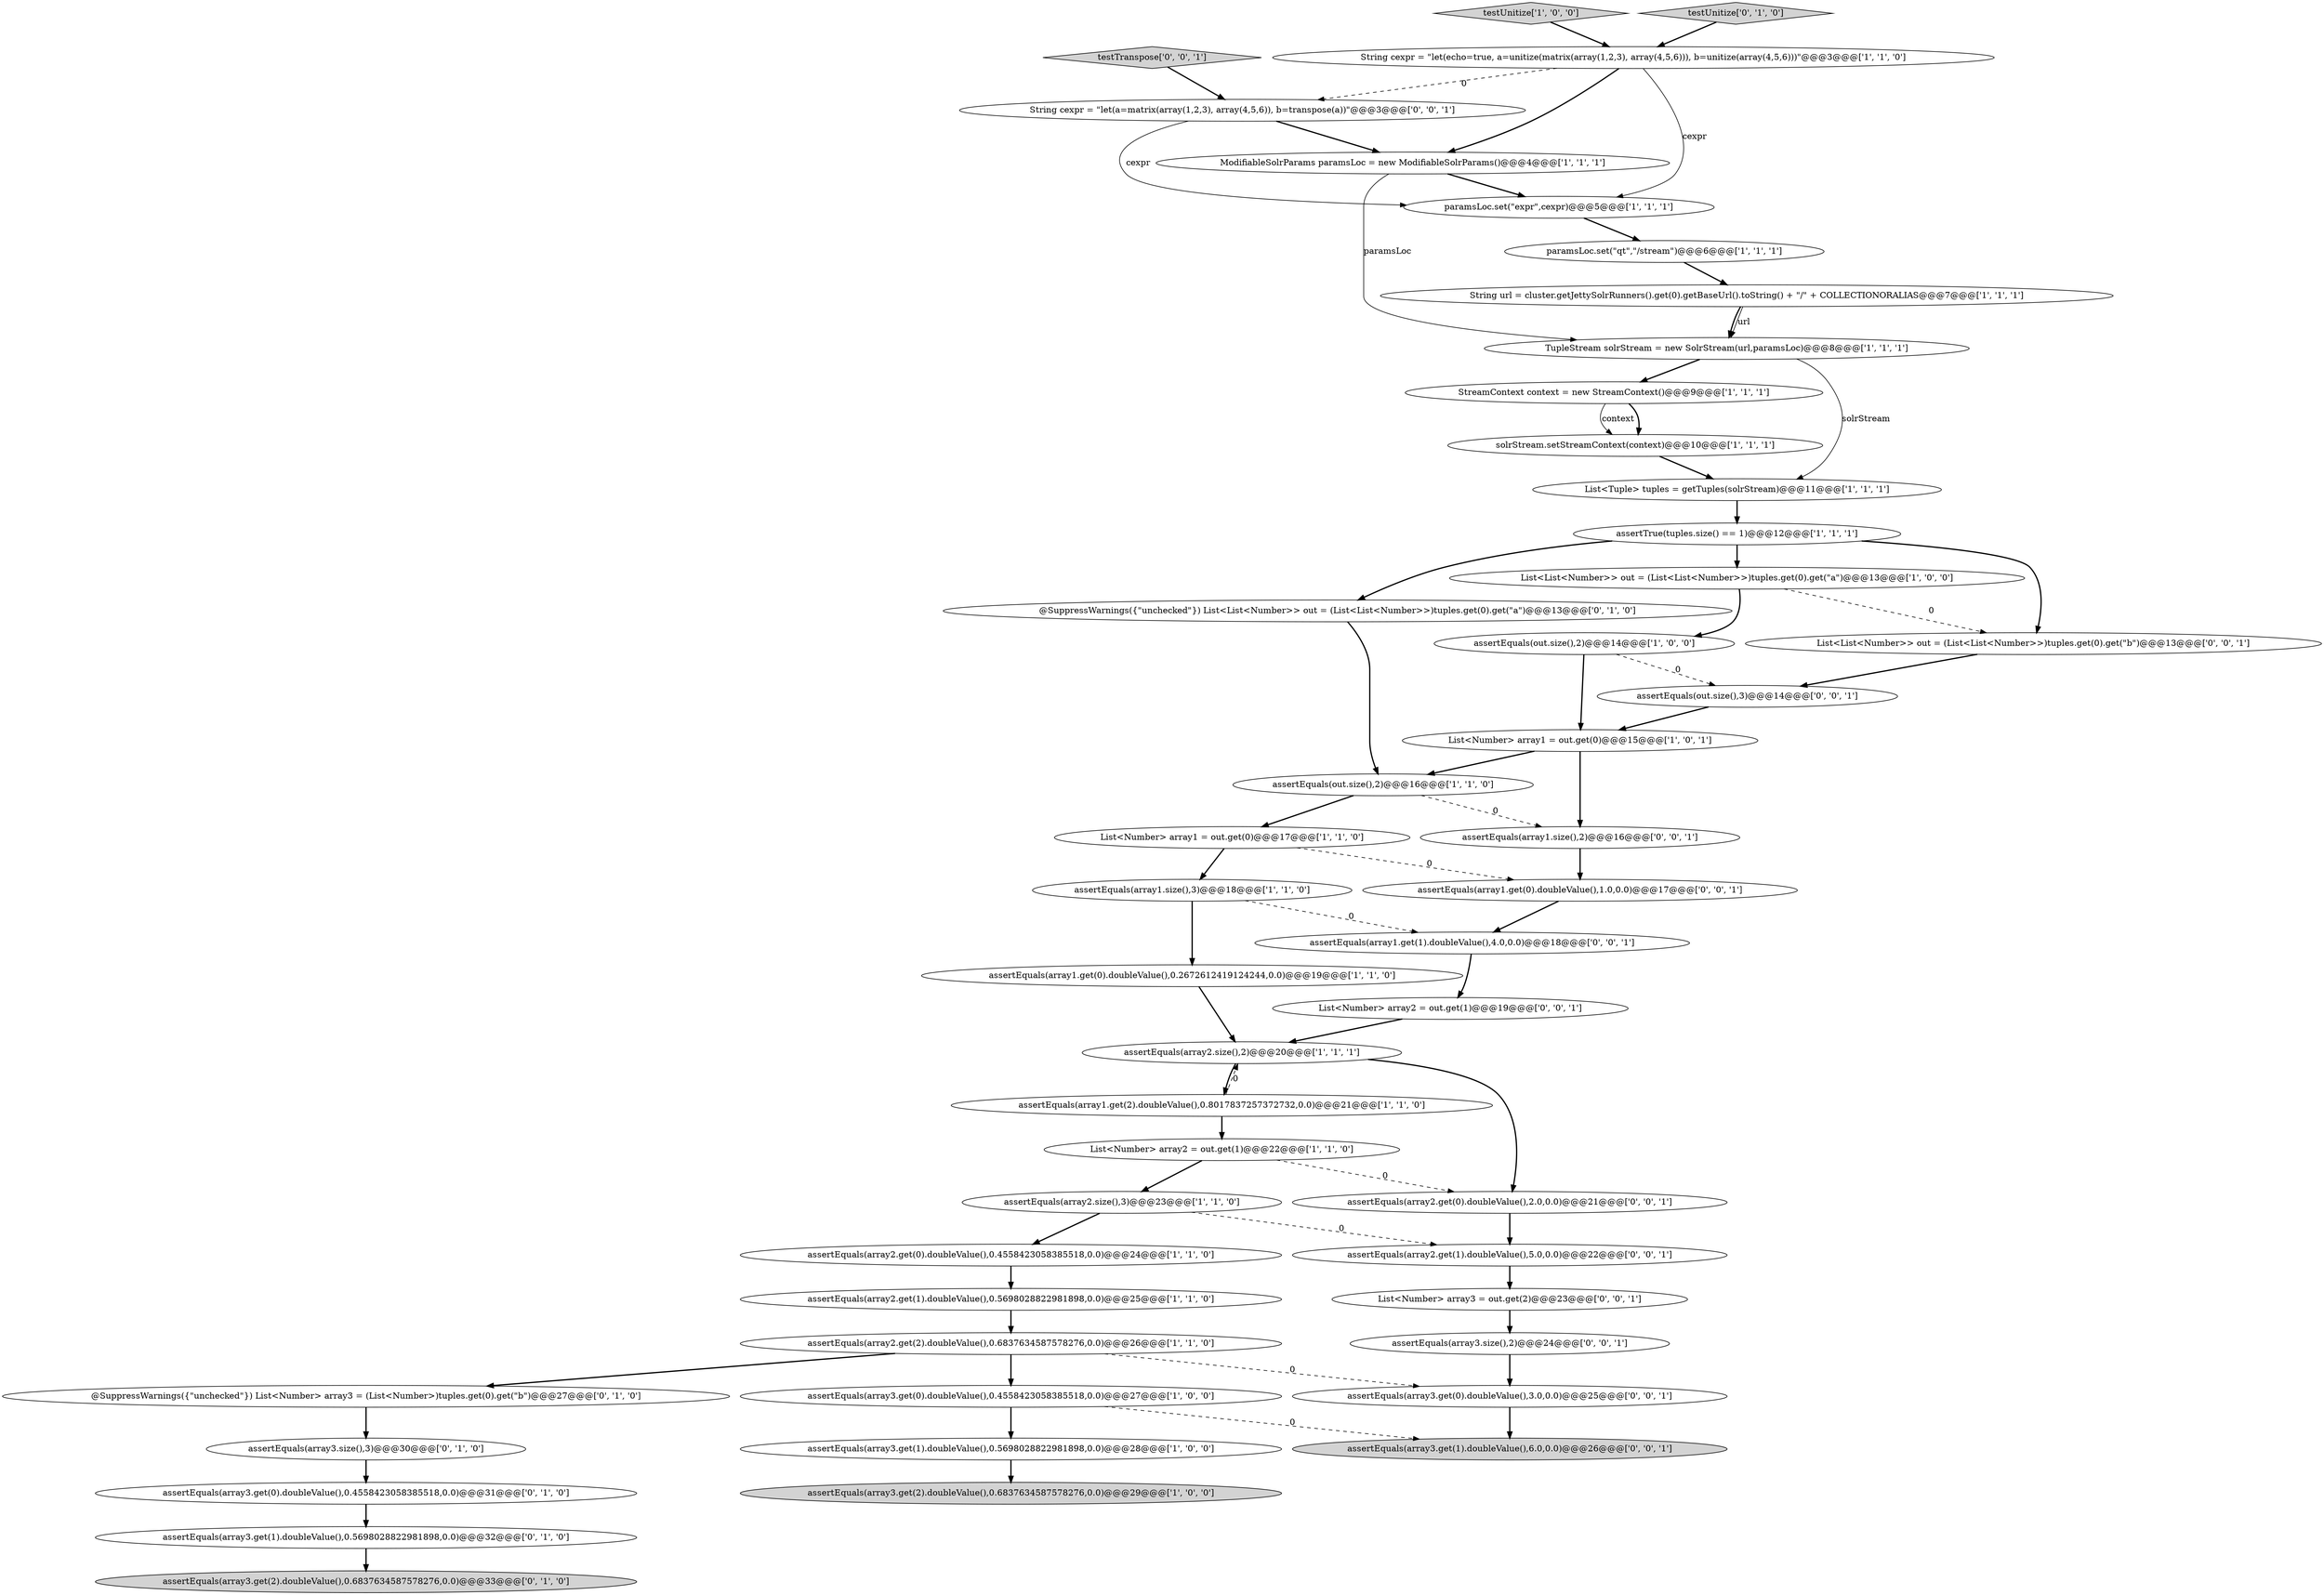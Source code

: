 digraph {
12 [style = filled, label = "assertEquals(array2.get(1).doubleValue(),0.5698028822981898,0.0)@@@25@@@['1', '1', '0']", fillcolor = white, shape = ellipse image = "AAA0AAABBB1BBB"];
9 [style = filled, label = "testUnitize['1', '0', '0']", fillcolor = lightgray, shape = diamond image = "AAA0AAABBB1BBB"];
40 [style = filled, label = "assertEquals(array1.get(1).doubleValue(),4.0,0.0)@@@18@@@['0', '0', '1']", fillcolor = white, shape = ellipse image = "AAA0AAABBB3BBB"];
3 [style = filled, label = "assertEquals(array3.get(2).doubleValue(),0.6837634587578276,0.0)@@@29@@@['1', '0', '0']", fillcolor = lightgray, shape = ellipse image = "AAA0AAABBB1BBB"];
7 [style = filled, label = "assertEquals(array2.size(),2)@@@20@@@['1', '1', '1']", fillcolor = white, shape = ellipse image = "AAA0AAABBB1BBB"];
14 [style = filled, label = "StreamContext context = new StreamContext()@@@9@@@['1', '1', '1']", fillcolor = white, shape = ellipse image = "AAA0AAABBB1BBB"];
24 [style = filled, label = "ModifiableSolrParams paramsLoc = new ModifiableSolrParams()@@@4@@@['1', '1', '1']", fillcolor = white, shape = ellipse image = "AAA0AAABBB1BBB"];
42 [style = filled, label = "assertEquals(array2.get(1).doubleValue(),5.0,0.0)@@@22@@@['0', '0', '1']", fillcolor = white, shape = ellipse image = "AAA0AAABBB3BBB"];
48 [style = filled, label = "assertEquals(array3.size(),2)@@@24@@@['0', '0', '1']", fillcolor = white, shape = ellipse image = "AAA0AAABBB3BBB"];
19 [style = filled, label = "solrStream.setStreamContext(context)@@@10@@@['1', '1', '1']", fillcolor = white, shape = ellipse image = "AAA0AAABBB1BBB"];
30 [style = filled, label = "assertEquals(array3.get(2).doubleValue(),0.6837634587578276,0.0)@@@33@@@['0', '1', '0']", fillcolor = lightgray, shape = ellipse image = "AAA0AAABBB2BBB"];
6 [style = filled, label = "paramsLoc.set(\"expr\",cexpr)@@@5@@@['1', '1', '1']", fillcolor = white, shape = ellipse image = "AAA0AAABBB1BBB"];
44 [style = filled, label = "testTranspose['0', '0', '1']", fillcolor = lightgray, shape = diamond image = "AAA0AAABBB3BBB"];
26 [style = filled, label = "assertEquals(array3.get(0).doubleValue(),0.4558423058385518,0.0)@@@27@@@['1', '0', '0']", fillcolor = white, shape = ellipse image = "AAA0AAABBB1BBB"];
18 [style = filled, label = "List<Number> array1 = out.get(0)@@@17@@@['1', '1', '0']", fillcolor = white, shape = ellipse image = "AAA0AAABBB1BBB"];
36 [style = filled, label = "String cexpr = \"let(a=matrix(array(1,2,3), array(4,5,6)), b=transpose(a))\"@@@3@@@['0', '0', '1']", fillcolor = white, shape = ellipse image = "AAA0AAABBB3BBB"];
41 [style = filled, label = "assertEquals(array3.get(0).doubleValue(),3.0,0.0)@@@25@@@['0', '0', '1']", fillcolor = white, shape = ellipse image = "AAA0AAABBB3BBB"];
31 [style = filled, label = "@SuppressWarnings({\"unchecked\"}) List<List<Number>> out = (List<List<Number>>)tuples.get(0).get(\"a\")@@@13@@@['0', '1', '0']", fillcolor = white, shape = ellipse image = "AAA0AAABBB2BBB"];
43 [style = filled, label = "List<List<Number>> out = (List<List<Number>>)tuples.get(0).get(\"b\")@@@13@@@['0', '0', '1']", fillcolor = white, shape = ellipse image = "AAA0AAABBB3BBB"];
32 [style = filled, label = "@SuppressWarnings({\"unchecked\"}) List<Number> array3 = (List<Number>)tuples.get(0).get(\"b\")@@@27@@@['0', '1', '0']", fillcolor = white, shape = ellipse image = "AAA0AAABBB2BBB"];
25 [style = filled, label = "assertEquals(array1.get(2).doubleValue(),0.8017837257372732,0.0)@@@21@@@['1', '1', '0']", fillcolor = white, shape = ellipse image = "AAA0AAABBB1BBB"];
21 [style = filled, label = "assertEquals(out.size(),2)@@@16@@@['1', '1', '0']", fillcolor = white, shape = ellipse image = "AAA0AAABBB1BBB"];
13 [style = filled, label = "List<Number> array2 = out.get(1)@@@22@@@['1', '1', '0']", fillcolor = white, shape = ellipse image = "AAA0AAABBB1BBB"];
8 [style = filled, label = "List<List<Number>> out = (List<List<Number>>)tuples.get(0).get(\"a\")@@@13@@@['1', '0', '0']", fillcolor = white, shape = ellipse image = "AAA0AAABBB1BBB"];
46 [style = filled, label = "List<Number> array3 = out.get(2)@@@23@@@['0', '0', '1']", fillcolor = white, shape = ellipse image = "AAA0AAABBB3BBB"];
34 [style = filled, label = "assertEquals(array3.get(1).doubleValue(),0.5698028822981898,0.0)@@@32@@@['0', '1', '0']", fillcolor = white, shape = ellipse image = "AAA0AAABBB2BBB"];
38 [style = filled, label = "List<Number> array2 = out.get(1)@@@19@@@['0', '0', '1']", fillcolor = white, shape = ellipse image = "AAA0AAABBB3BBB"];
29 [style = filled, label = "assertEquals(array3.get(0).doubleValue(),0.4558423058385518,0.0)@@@31@@@['0', '1', '0']", fillcolor = white, shape = ellipse image = "AAA0AAABBB2BBB"];
10 [style = filled, label = "assertEquals(array2.get(0).doubleValue(),0.4558423058385518,0.0)@@@24@@@['1', '1', '0']", fillcolor = white, shape = ellipse image = "AAA0AAABBB1BBB"];
11 [style = filled, label = "assertEquals(array3.get(1).doubleValue(),0.5698028822981898,0.0)@@@28@@@['1', '0', '0']", fillcolor = white, shape = ellipse image = "AAA0AAABBB1BBB"];
33 [style = filled, label = "testUnitize['0', '1', '0']", fillcolor = lightgray, shape = diamond image = "AAA0AAABBB2BBB"];
37 [style = filled, label = "assertEquals(array2.get(0).doubleValue(),2.0,0.0)@@@21@@@['0', '0', '1']", fillcolor = white, shape = ellipse image = "AAA0AAABBB3BBB"];
47 [style = filled, label = "assertEquals(array3.get(1).doubleValue(),6.0,0.0)@@@26@@@['0', '0', '1']", fillcolor = lightgray, shape = ellipse image = "AAA0AAABBB3BBB"];
15 [style = filled, label = "assertEquals(array2.size(),3)@@@23@@@['1', '1', '0']", fillcolor = white, shape = ellipse image = "AAA0AAABBB1BBB"];
2 [style = filled, label = "assertEquals(array1.size(),3)@@@18@@@['1', '1', '0']", fillcolor = white, shape = ellipse image = "AAA0AAABBB1BBB"];
45 [style = filled, label = "assertEquals(array1.get(0).doubleValue(),1.0,0.0)@@@17@@@['0', '0', '1']", fillcolor = white, shape = ellipse image = "AAA0AAABBB3BBB"];
20 [style = filled, label = "assertEquals(array1.get(0).doubleValue(),0.2672612419124244,0.0)@@@19@@@['1', '1', '0']", fillcolor = white, shape = ellipse image = "AAA0AAABBB1BBB"];
22 [style = filled, label = "String url = cluster.getJettySolrRunners().get(0).getBaseUrl().toString() + \"/\" + COLLECTIONORALIAS@@@7@@@['1', '1', '1']", fillcolor = white, shape = ellipse image = "AAA0AAABBB1BBB"];
27 [style = filled, label = "List<Tuple> tuples = getTuples(solrStream)@@@11@@@['1', '1', '1']", fillcolor = white, shape = ellipse image = "AAA0AAABBB1BBB"];
28 [style = filled, label = "assertEquals(array3.size(),3)@@@30@@@['0', '1', '0']", fillcolor = white, shape = ellipse image = "AAA0AAABBB2BBB"];
1 [style = filled, label = "List<Number> array1 = out.get(0)@@@15@@@['1', '0', '1']", fillcolor = white, shape = ellipse image = "AAA0AAABBB1BBB"];
0 [style = filled, label = "paramsLoc.set(\"qt\",\"/stream\")@@@6@@@['1', '1', '1']", fillcolor = white, shape = ellipse image = "AAA0AAABBB1BBB"];
16 [style = filled, label = "TupleStream solrStream = new SolrStream(url,paramsLoc)@@@8@@@['1', '1', '1']", fillcolor = white, shape = ellipse image = "AAA0AAABBB1BBB"];
23 [style = filled, label = "assertEquals(array2.get(2).doubleValue(),0.6837634587578276,0.0)@@@26@@@['1', '1', '0']", fillcolor = white, shape = ellipse image = "AAA0AAABBB1BBB"];
39 [style = filled, label = "assertEquals(out.size(),3)@@@14@@@['0', '0', '1']", fillcolor = white, shape = ellipse image = "AAA0AAABBB3BBB"];
35 [style = filled, label = "assertEquals(array1.size(),2)@@@16@@@['0', '0', '1']", fillcolor = white, shape = ellipse image = "AAA0AAABBB3BBB"];
5 [style = filled, label = "assertEquals(out.size(),2)@@@14@@@['1', '0', '0']", fillcolor = white, shape = ellipse image = "AAA0AAABBB1BBB"];
4 [style = filled, label = "String cexpr = \"let(echo=true, a=unitize(matrix(array(1,2,3), array(4,5,6))), b=unitize(array(4,5,6)))\"@@@3@@@['1', '1', '0']", fillcolor = white, shape = ellipse image = "AAA0AAABBB1BBB"];
17 [style = filled, label = "assertTrue(tuples.size() == 1)@@@12@@@['1', '1', '1']", fillcolor = white, shape = ellipse image = "AAA0AAABBB1BBB"];
31->21 [style = bold, label=""];
40->38 [style = bold, label=""];
11->3 [style = bold, label=""];
13->15 [style = bold, label=""];
23->32 [style = bold, label=""];
5->39 [style = dashed, label="0"];
8->5 [style = bold, label=""];
18->2 [style = bold, label=""];
20->7 [style = bold, label=""];
9->4 [style = bold, label=""];
33->4 [style = bold, label=""];
45->40 [style = bold, label=""];
36->6 [style = solid, label="cexpr"];
0->22 [style = bold, label=""];
46->48 [style = bold, label=""];
17->43 [style = bold, label=""];
41->47 [style = bold, label=""];
1->21 [style = bold, label=""];
5->1 [style = bold, label=""];
6->0 [style = bold, label=""];
4->36 [style = dashed, label="0"];
22->16 [style = bold, label=""];
2->40 [style = dashed, label="0"];
8->43 [style = dashed, label="0"];
14->19 [style = bold, label=""];
12->23 [style = bold, label=""];
24->16 [style = solid, label="paramsLoc"];
39->1 [style = bold, label=""];
48->41 [style = bold, label=""];
43->39 [style = bold, label=""];
23->26 [style = bold, label=""];
35->45 [style = bold, label=""];
19->27 [style = bold, label=""];
10->12 [style = bold, label=""];
4->24 [style = bold, label=""];
29->34 [style = bold, label=""];
21->35 [style = dashed, label="0"];
23->41 [style = dashed, label="0"];
26->47 [style = dashed, label="0"];
38->7 [style = bold, label=""];
16->27 [style = solid, label="solrStream"];
7->37 [style = bold, label=""];
27->17 [style = bold, label=""];
21->18 [style = bold, label=""];
26->11 [style = bold, label=""];
32->28 [style = bold, label=""];
2->20 [style = bold, label=""];
16->14 [style = bold, label=""];
1->35 [style = bold, label=""];
25->13 [style = bold, label=""];
37->42 [style = bold, label=""];
4->6 [style = solid, label="cexpr"];
7->25 [style = bold, label=""];
25->7 [style = dashed, label="0"];
42->46 [style = bold, label=""];
14->19 [style = solid, label="context"];
15->42 [style = dashed, label="0"];
17->8 [style = bold, label=""];
36->24 [style = bold, label=""];
13->37 [style = dashed, label="0"];
24->6 [style = bold, label=""];
44->36 [style = bold, label=""];
34->30 [style = bold, label=""];
18->45 [style = dashed, label="0"];
22->16 [style = solid, label="url"];
15->10 [style = bold, label=""];
28->29 [style = bold, label=""];
17->31 [style = bold, label=""];
}
